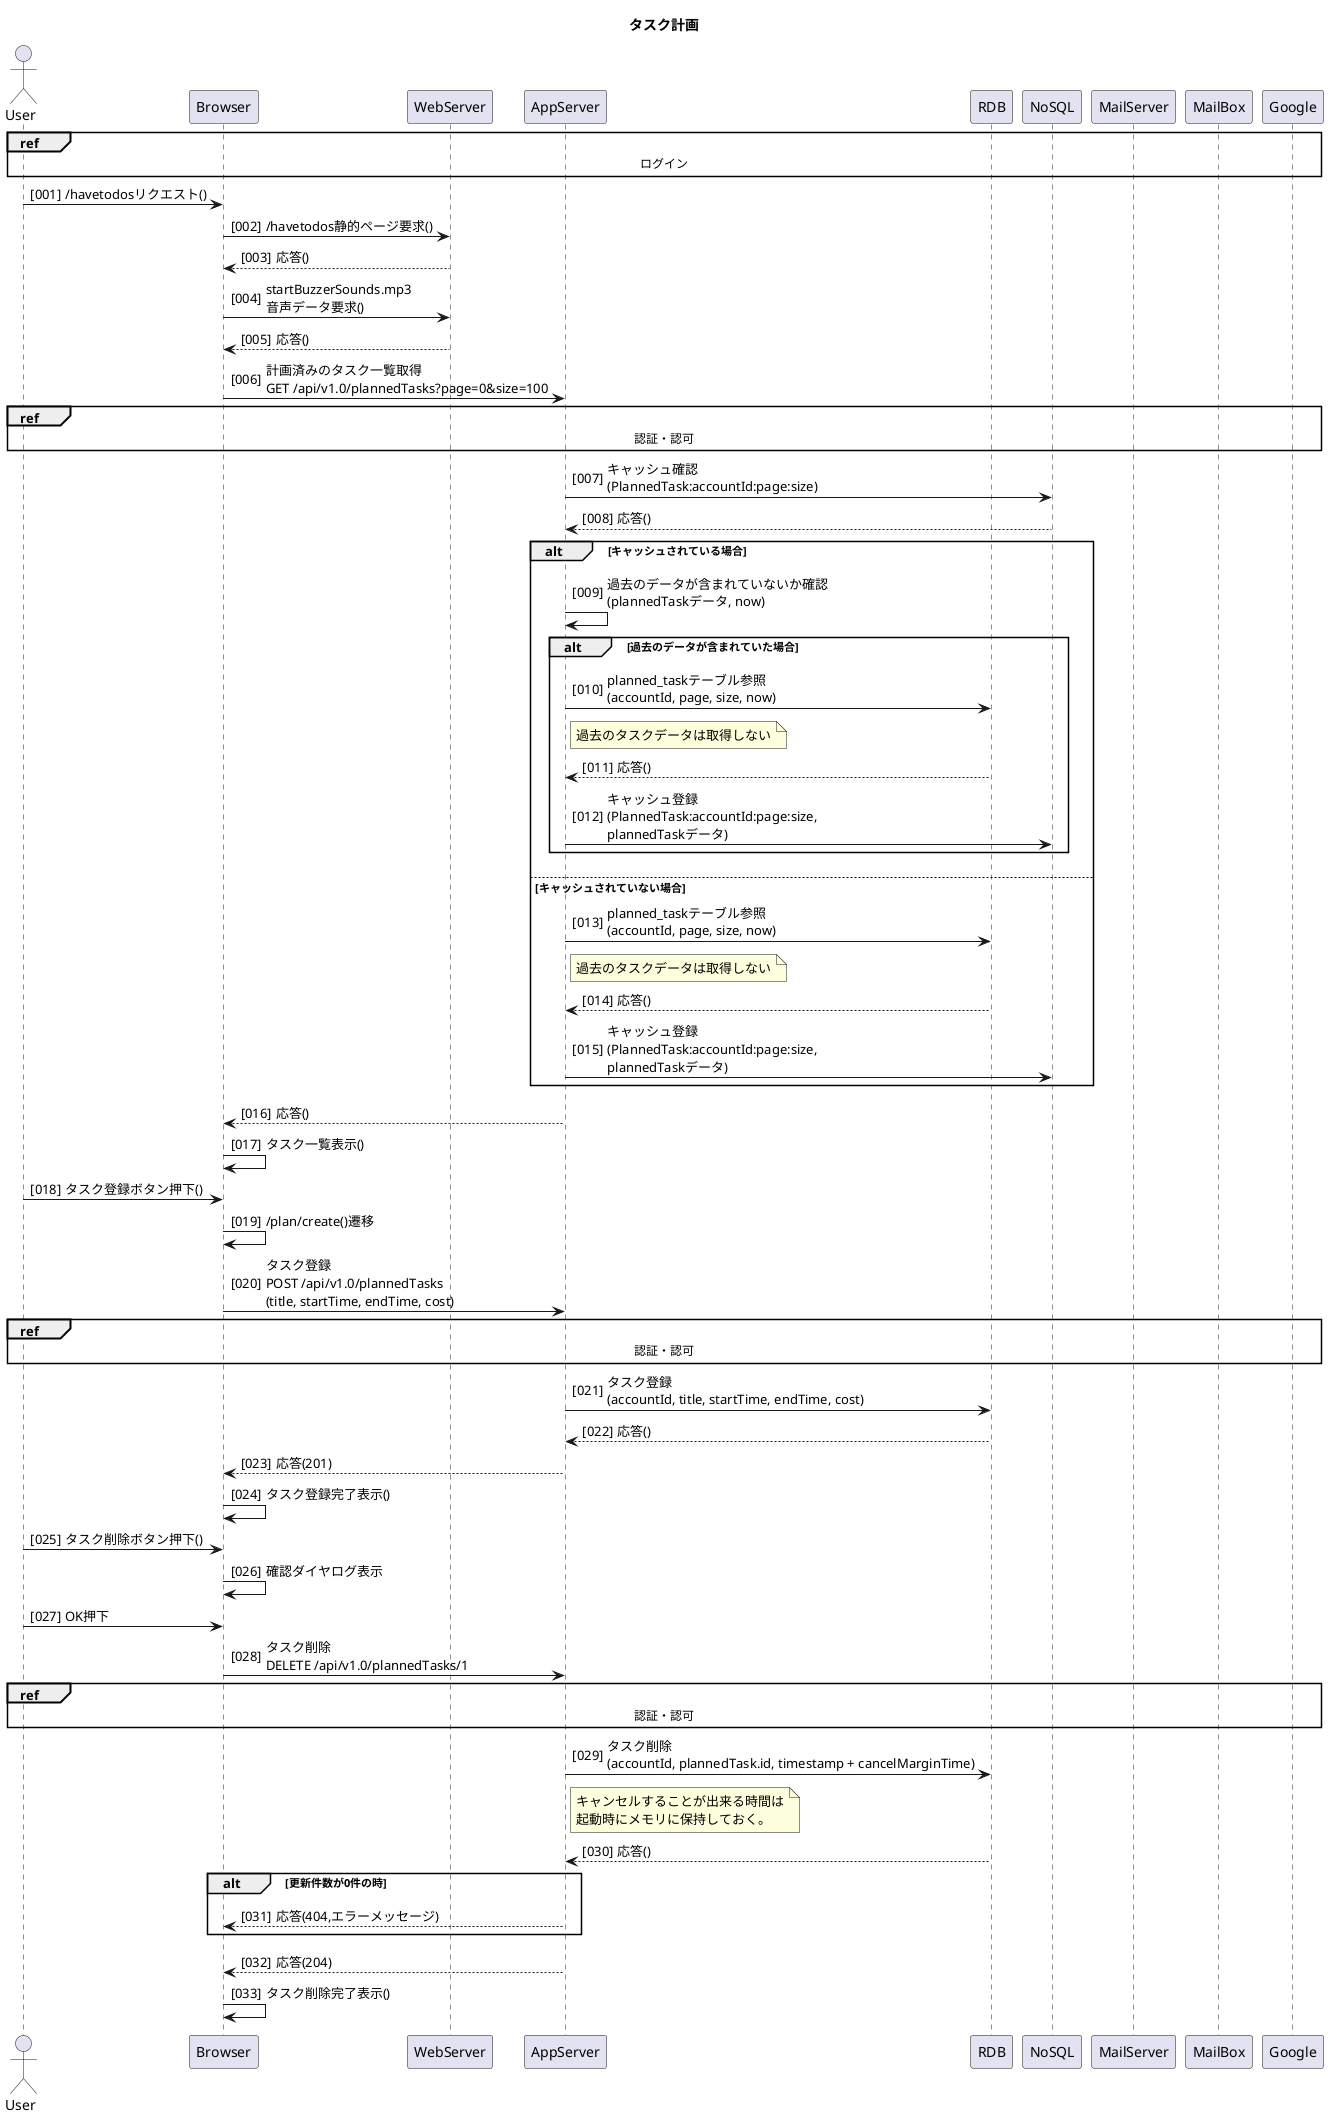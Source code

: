 @startuml タスク計画
title タスク計画

actor User
participant Browser
participant WebServer
participant AppServer
participant RDB
participant NoSQL
participant MailServer
participant MailBox
participant Google
!pragma teoz true

autonumber "[000]"
ref over User, Google: ログイン

User -> Browser: /havetodosリクエスト()
Browser -> WebServer: /havetodos静的ページ要求()
WebServer --> Browser: 応答()
Browser -> WebServer: startBuzzerSounds.mp3\n音声データ要求()
WebServer --> Browser: 応答()

' READ ALL
Browser -> AppServer: 計画済みのタスク一覧取得\nGET /api/v1.0/plannedTasks?page=0&size=100
ref over User, Google: 認証・認可
AppServer -> NoSQL: キャッシュ確認\n(PlannedTask:accountId:page:size)
NoSQL --> AppServer: 応答()
alt キャッシュされている場合
  AppServer -> AppServer: 過去のデータが含まれていないか確認\n(plannedTaskデータ, now)
  alt 過去のデータが含まれていた場合
    AppServer -> RDB: planned_taskテーブル参照\n(accountId, page, size, now)
    note right of AppServer
      過去のタスクデータは取得しない
    end note
    RDB --> AppServer: 応答()
    AppServer -> NoSQL: キャッシュ登録\n(PlannedTask:accountId:page:size, \nplannedTaskデータ)
  end
else キャッシュされていない場合
  AppServer -> RDB: planned_taskテーブル参照\n(accountId, page, size, now)
  note right of AppServer
    過去のタスクデータは取得しない
  end note
  RDB --> AppServer: 応答()
  AppServer -> NoSQL: キャッシュ登録\n(PlannedTask:accountId:page:size, \nplannedTaskデータ)
end

AppServer --> Browser: 応答()
Browser -> Browser: タスク一覧表示()

' CREATE
User -> Browser: タスク登録ボタン押下()
Browser -> Browser: /plan/create()遷移
Browser -> AppServer: タスク登録\nPOST /api/v1.0/plannedTasks\n(title, startTime, endTime, cost)
ref over User, Google: 認証・認可
AppServer -> RDB: タスク登録\n(accountId, title, startTime, endTime, cost)
RDB --> AppServer: 応答()
AppServer --> Browser: 応答(201)
Browser -> Browser: タスク登録完了表示()

' DELETE
User -> Browser: タスク削除ボタン押下()
Browser -> Browser: 確認ダイヤログ表示
User -> Browser: OK押下
Browser -> AppServer: タスク削除\nDELETE /api/v1.0/plannedTasks/1
ref over User, Google: 認証・認可
AppServer -> RDB: タスク削除\n(accountId, plannedTask.id, timestamp + cancelMarginTime)
note right of AppServer
  キャンセルすることが出来る時間は
  起動時にメモリに保持しておく。
end note
RDB --> AppServer: 応答()
alt 更新件数が0件の時
  AppServer --> Browser: 応答(404,エラーメッセージ)
end
AppServer --> Browser: 応答(204)
Browser -> Browser: タスク削除完了表示()

@enduml

